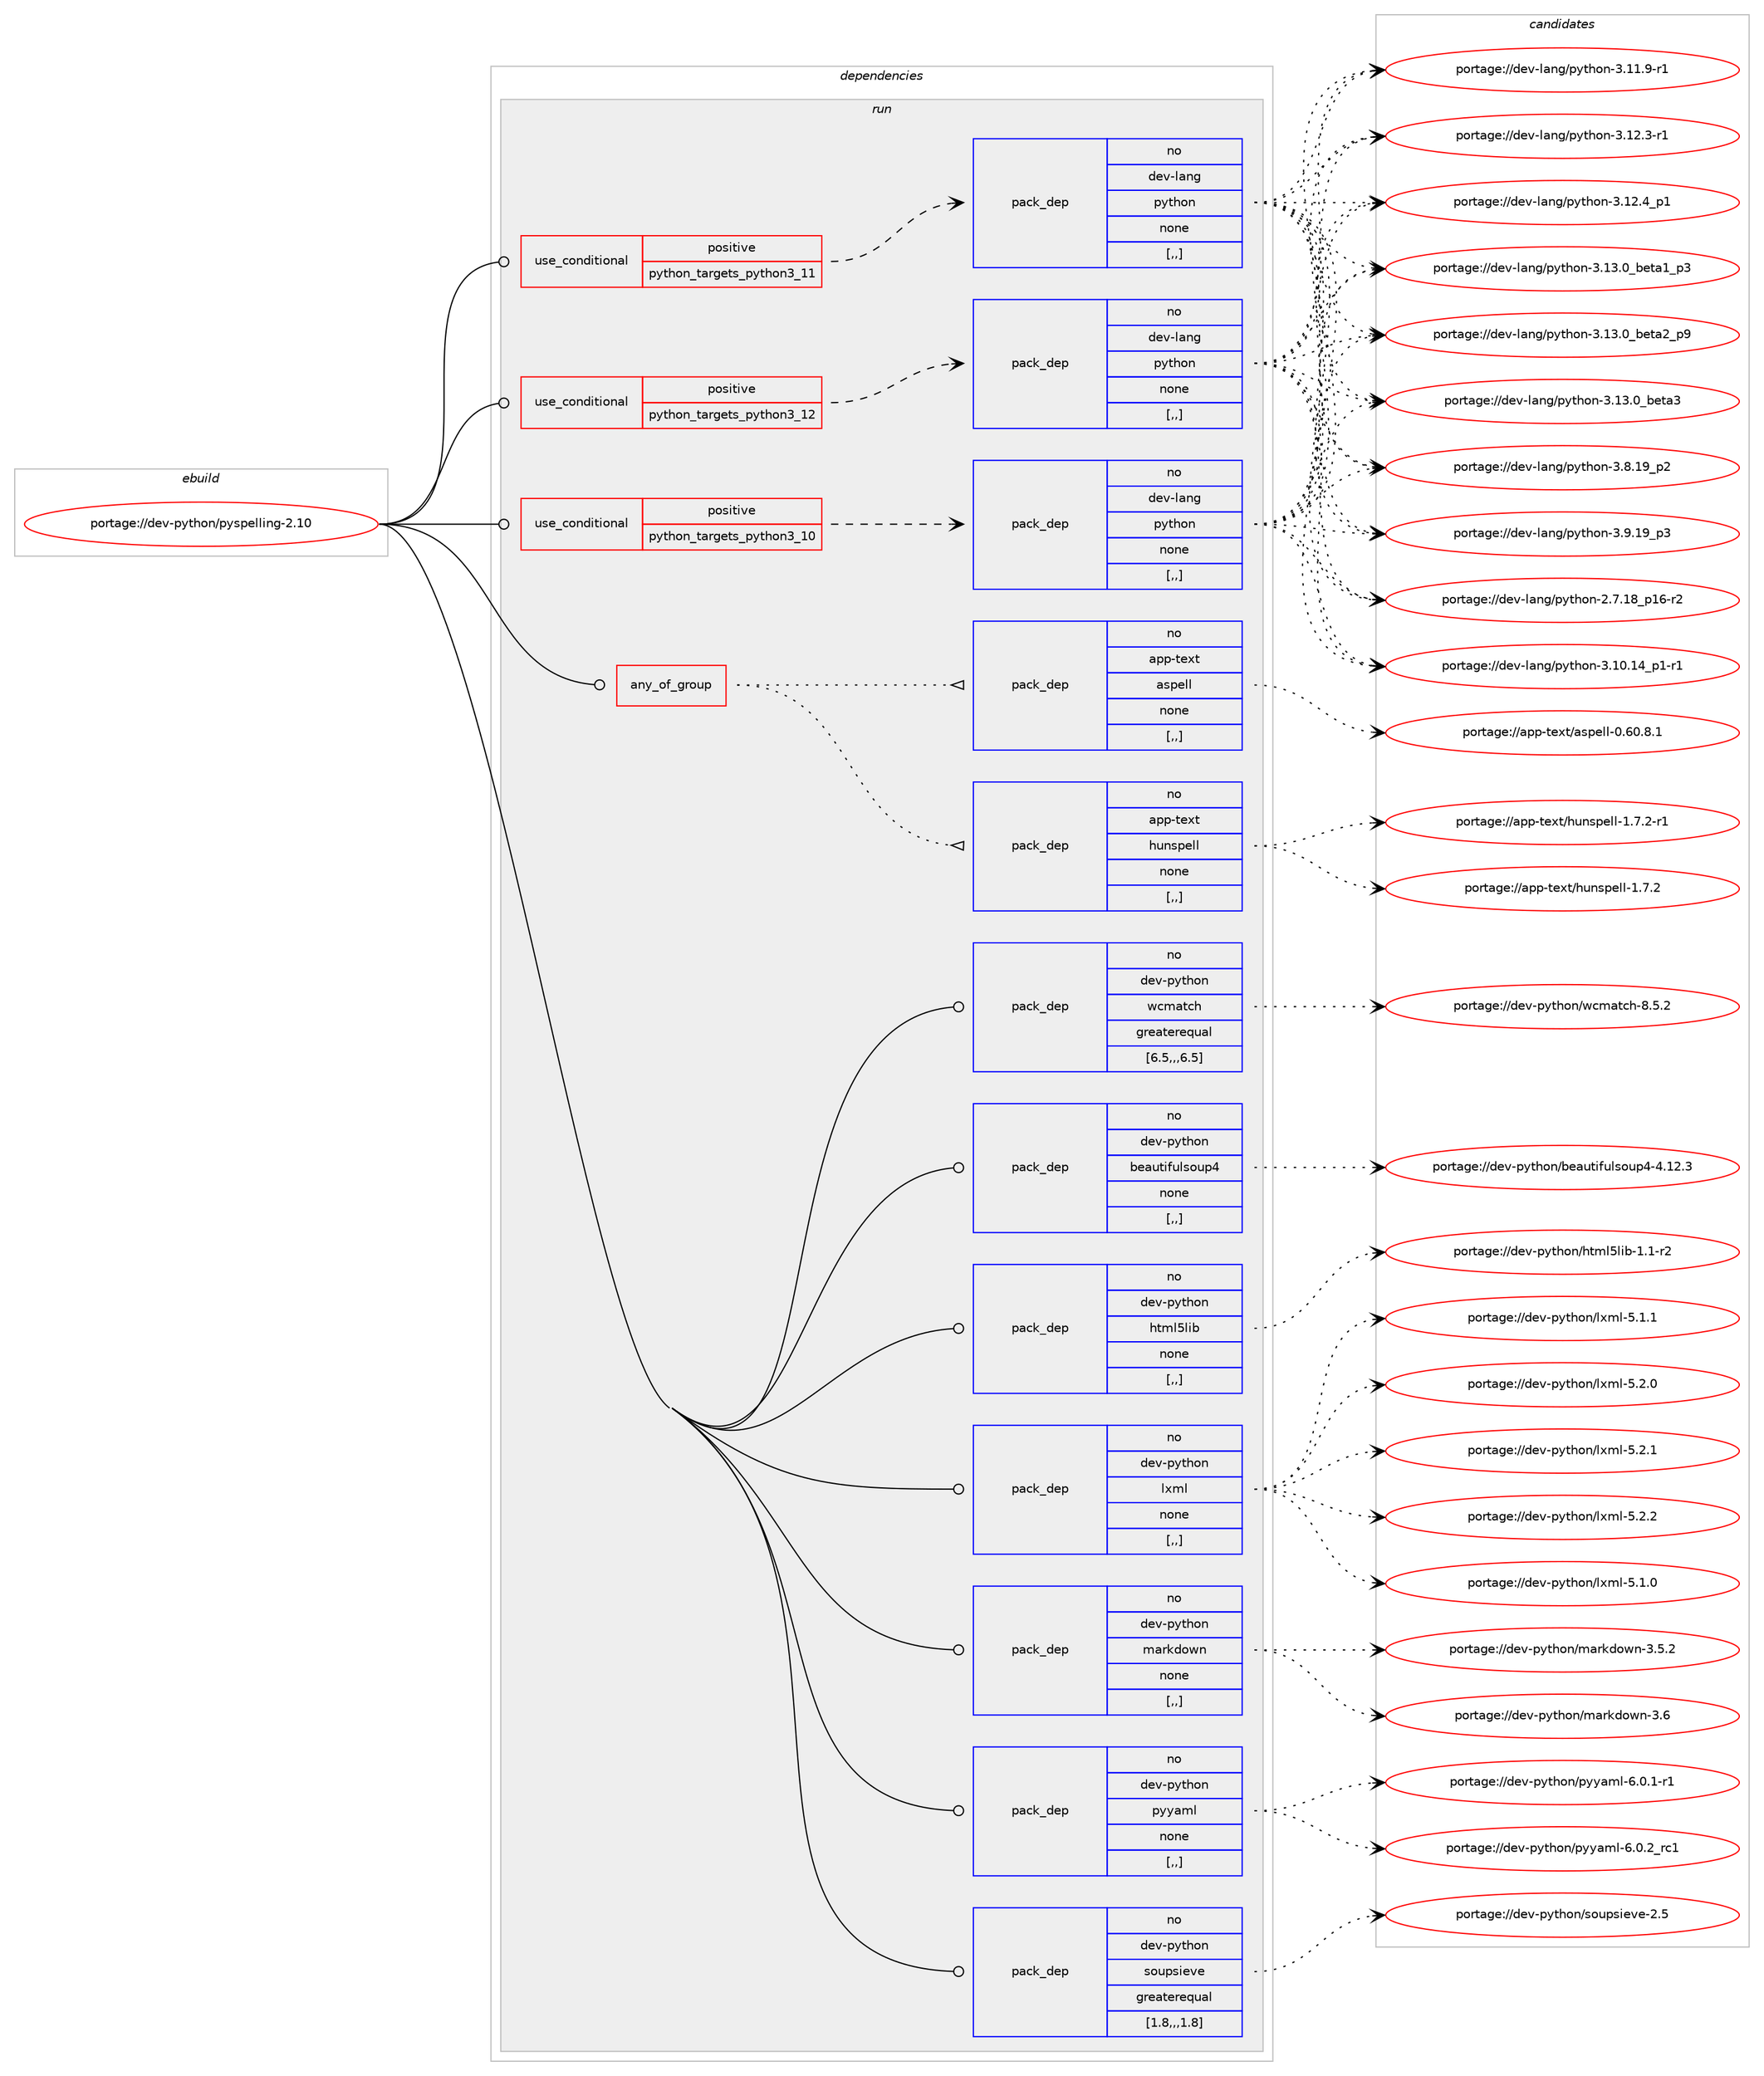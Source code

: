 digraph prolog {

# *************
# Graph options
# *************

newrank=true;
concentrate=true;
compound=true;
graph [rankdir=LR,fontname=Helvetica,fontsize=10,ranksep=1.5];#, ranksep=2.5, nodesep=0.2];
edge  [arrowhead=vee];
node  [fontname=Helvetica,fontsize=10];

# **********
# The ebuild
# **********

subgraph cluster_leftcol {
color=gray;
rank=same;
label=<<i>ebuild</i>>;
id [label="portage://dev-python/pyspelling-2.10", color=red, width=4, href="../dev-python/pyspelling-2.10.svg"];
}

# ****************
# The dependencies
# ****************

subgraph cluster_midcol {
color=gray;
label=<<i>dependencies</i>>;
subgraph cluster_compile {
fillcolor="#eeeeee";
style=filled;
label=<<i>compile</i>>;
}
subgraph cluster_compileandrun {
fillcolor="#eeeeee";
style=filled;
label=<<i>compile and run</i>>;
}
subgraph cluster_run {
fillcolor="#eeeeee";
style=filled;
label=<<i>run</i>>;
subgraph any1092 {
dependency154815 [label=<<TABLE BORDER="0" CELLBORDER="1" CELLSPACING="0" CELLPADDING="4"><TR><TD CELLPADDING="10">any_of_group</TD></TR></TABLE>>, shape=none, color=red];subgraph pack116989 {
dependency154816 [label=<<TABLE BORDER="0" CELLBORDER="1" CELLSPACING="0" CELLPADDING="4" WIDTH="220"><TR><TD ROWSPAN="6" CELLPADDING="30">pack_dep</TD></TR><TR><TD WIDTH="110">no</TD></TR><TR><TD>app-text</TD></TR><TR><TD>aspell</TD></TR><TR><TD>none</TD></TR><TR><TD>[,,]</TD></TR></TABLE>>, shape=none, color=blue];
}
dependency154815:e -> dependency154816:w [weight=20,style="dotted",arrowhead="oinv"];
subgraph pack116990 {
dependency154817 [label=<<TABLE BORDER="0" CELLBORDER="1" CELLSPACING="0" CELLPADDING="4" WIDTH="220"><TR><TD ROWSPAN="6" CELLPADDING="30">pack_dep</TD></TR><TR><TD WIDTH="110">no</TD></TR><TR><TD>app-text</TD></TR><TR><TD>hunspell</TD></TR><TR><TD>none</TD></TR><TR><TD>[,,]</TD></TR></TABLE>>, shape=none, color=blue];
}
dependency154815:e -> dependency154817:w [weight=20,style="dotted",arrowhead="oinv"];
}
id:e -> dependency154815:w [weight=20,style="solid",arrowhead="odot"];
subgraph cond36592 {
dependency154818 [label=<<TABLE BORDER="0" CELLBORDER="1" CELLSPACING="0" CELLPADDING="4"><TR><TD ROWSPAN="3" CELLPADDING="10">use_conditional</TD></TR><TR><TD>positive</TD></TR><TR><TD>python_targets_python3_10</TD></TR></TABLE>>, shape=none, color=red];
subgraph pack116991 {
dependency154819 [label=<<TABLE BORDER="0" CELLBORDER="1" CELLSPACING="0" CELLPADDING="4" WIDTH="220"><TR><TD ROWSPAN="6" CELLPADDING="30">pack_dep</TD></TR><TR><TD WIDTH="110">no</TD></TR><TR><TD>dev-lang</TD></TR><TR><TD>python</TD></TR><TR><TD>none</TD></TR><TR><TD>[,,]</TD></TR></TABLE>>, shape=none, color=blue];
}
dependency154818:e -> dependency154819:w [weight=20,style="dashed",arrowhead="vee"];
}
id:e -> dependency154818:w [weight=20,style="solid",arrowhead="odot"];
subgraph cond36593 {
dependency154820 [label=<<TABLE BORDER="0" CELLBORDER="1" CELLSPACING="0" CELLPADDING="4"><TR><TD ROWSPAN="3" CELLPADDING="10">use_conditional</TD></TR><TR><TD>positive</TD></TR><TR><TD>python_targets_python3_11</TD></TR></TABLE>>, shape=none, color=red];
subgraph pack116992 {
dependency154821 [label=<<TABLE BORDER="0" CELLBORDER="1" CELLSPACING="0" CELLPADDING="4" WIDTH="220"><TR><TD ROWSPAN="6" CELLPADDING="30">pack_dep</TD></TR><TR><TD WIDTH="110">no</TD></TR><TR><TD>dev-lang</TD></TR><TR><TD>python</TD></TR><TR><TD>none</TD></TR><TR><TD>[,,]</TD></TR></TABLE>>, shape=none, color=blue];
}
dependency154820:e -> dependency154821:w [weight=20,style="dashed",arrowhead="vee"];
}
id:e -> dependency154820:w [weight=20,style="solid",arrowhead="odot"];
subgraph cond36594 {
dependency154822 [label=<<TABLE BORDER="0" CELLBORDER="1" CELLSPACING="0" CELLPADDING="4"><TR><TD ROWSPAN="3" CELLPADDING="10">use_conditional</TD></TR><TR><TD>positive</TD></TR><TR><TD>python_targets_python3_12</TD></TR></TABLE>>, shape=none, color=red];
subgraph pack116993 {
dependency154823 [label=<<TABLE BORDER="0" CELLBORDER="1" CELLSPACING="0" CELLPADDING="4" WIDTH="220"><TR><TD ROWSPAN="6" CELLPADDING="30">pack_dep</TD></TR><TR><TD WIDTH="110">no</TD></TR><TR><TD>dev-lang</TD></TR><TR><TD>python</TD></TR><TR><TD>none</TD></TR><TR><TD>[,,]</TD></TR></TABLE>>, shape=none, color=blue];
}
dependency154822:e -> dependency154823:w [weight=20,style="dashed",arrowhead="vee"];
}
id:e -> dependency154822:w [weight=20,style="solid",arrowhead="odot"];
subgraph pack116994 {
dependency154824 [label=<<TABLE BORDER="0" CELLBORDER="1" CELLSPACING="0" CELLPADDING="4" WIDTH="220"><TR><TD ROWSPAN="6" CELLPADDING="30">pack_dep</TD></TR><TR><TD WIDTH="110">no</TD></TR><TR><TD>dev-python</TD></TR><TR><TD>beautifulsoup4</TD></TR><TR><TD>none</TD></TR><TR><TD>[,,]</TD></TR></TABLE>>, shape=none, color=blue];
}
id:e -> dependency154824:w [weight=20,style="solid",arrowhead="odot"];
subgraph pack116995 {
dependency154825 [label=<<TABLE BORDER="0" CELLBORDER="1" CELLSPACING="0" CELLPADDING="4" WIDTH="220"><TR><TD ROWSPAN="6" CELLPADDING="30">pack_dep</TD></TR><TR><TD WIDTH="110">no</TD></TR><TR><TD>dev-python</TD></TR><TR><TD>html5lib</TD></TR><TR><TD>none</TD></TR><TR><TD>[,,]</TD></TR></TABLE>>, shape=none, color=blue];
}
id:e -> dependency154825:w [weight=20,style="solid",arrowhead="odot"];
subgraph pack116996 {
dependency154826 [label=<<TABLE BORDER="0" CELLBORDER="1" CELLSPACING="0" CELLPADDING="4" WIDTH="220"><TR><TD ROWSPAN="6" CELLPADDING="30">pack_dep</TD></TR><TR><TD WIDTH="110">no</TD></TR><TR><TD>dev-python</TD></TR><TR><TD>lxml</TD></TR><TR><TD>none</TD></TR><TR><TD>[,,]</TD></TR></TABLE>>, shape=none, color=blue];
}
id:e -> dependency154826:w [weight=20,style="solid",arrowhead="odot"];
subgraph pack116997 {
dependency154827 [label=<<TABLE BORDER="0" CELLBORDER="1" CELLSPACING="0" CELLPADDING="4" WIDTH="220"><TR><TD ROWSPAN="6" CELLPADDING="30">pack_dep</TD></TR><TR><TD WIDTH="110">no</TD></TR><TR><TD>dev-python</TD></TR><TR><TD>markdown</TD></TR><TR><TD>none</TD></TR><TR><TD>[,,]</TD></TR></TABLE>>, shape=none, color=blue];
}
id:e -> dependency154827:w [weight=20,style="solid",arrowhead="odot"];
subgraph pack116998 {
dependency154828 [label=<<TABLE BORDER="0" CELLBORDER="1" CELLSPACING="0" CELLPADDING="4" WIDTH="220"><TR><TD ROWSPAN="6" CELLPADDING="30">pack_dep</TD></TR><TR><TD WIDTH="110">no</TD></TR><TR><TD>dev-python</TD></TR><TR><TD>pyyaml</TD></TR><TR><TD>none</TD></TR><TR><TD>[,,]</TD></TR></TABLE>>, shape=none, color=blue];
}
id:e -> dependency154828:w [weight=20,style="solid",arrowhead="odot"];
subgraph pack116999 {
dependency154829 [label=<<TABLE BORDER="0" CELLBORDER="1" CELLSPACING="0" CELLPADDING="4" WIDTH="220"><TR><TD ROWSPAN="6" CELLPADDING="30">pack_dep</TD></TR><TR><TD WIDTH="110">no</TD></TR><TR><TD>dev-python</TD></TR><TR><TD>soupsieve</TD></TR><TR><TD>greaterequal</TD></TR><TR><TD>[1.8,,,1.8]</TD></TR></TABLE>>, shape=none, color=blue];
}
id:e -> dependency154829:w [weight=20,style="solid",arrowhead="odot"];
subgraph pack117000 {
dependency154830 [label=<<TABLE BORDER="0" CELLBORDER="1" CELLSPACING="0" CELLPADDING="4" WIDTH="220"><TR><TD ROWSPAN="6" CELLPADDING="30">pack_dep</TD></TR><TR><TD WIDTH="110">no</TD></TR><TR><TD>dev-python</TD></TR><TR><TD>wcmatch</TD></TR><TR><TD>greaterequal</TD></TR><TR><TD>[6.5,,,6.5]</TD></TR></TABLE>>, shape=none, color=blue];
}
id:e -> dependency154830:w [weight=20,style="solid",arrowhead="odot"];
}
}

# **************
# The candidates
# **************

subgraph cluster_choices {
rank=same;
color=gray;
label=<<i>candidates</i>>;

subgraph choice116989 {
color=black;
nodesep=1;
choice97112112451161011201164797115112101108108454846544846564649 [label="portage://app-text/aspell-0.60.8.1", color=red, width=4,href="../app-text/aspell-0.60.8.1.svg"];
dependency154816:e -> choice97112112451161011201164797115112101108108454846544846564649:w [style=dotted,weight="100"];
}
subgraph choice116990 {
color=black;
nodesep=1;
choice971121124511610112011647104117110115112101108108454946554650 [label="portage://app-text/hunspell-1.7.2", color=red, width=4,href="../app-text/hunspell-1.7.2.svg"];
choice9711211245116101120116471041171101151121011081084549465546504511449 [label="portage://app-text/hunspell-1.7.2-r1", color=red, width=4,href="../app-text/hunspell-1.7.2-r1.svg"];
dependency154817:e -> choice971121124511610112011647104117110115112101108108454946554650:w [style=dotted,weight="100"];
dependency154817:e -> choice9711211245116101120116471041171101151121011081084549465546504511449:w [style=dotted,weight="100"];
}
subgraph choice116991 {
color=black;
nodesep=1;
choice100101118451089711010347112121116104111110455046554649569511249544511450 [label="portage://dev-lang/python-2.7.18_p16-r2", color=red, width=4,href="../dev-lang/python-2.7.18_p16-r2.svg"];
choice100101118451089711010347112121116104111110455146494846495295112494511449 [label="portage://dev-lang/python-3.10.14_p1-r1", color=red, width=4,href="../dev-lang/python-3.10.14_p1-r1.svg"];
choice100101118451089711010347112121116104111110455146494946574511449 [label="portage://dev-lang/python-3.11.9-r1", color=red, width=4,href="../dev-lang/python-3.11.9-r1.svg"];
choice100101118451089711010347112121116104111110455146495046514511449 [label="portage://dev-lang/python-3.12.3-r1", color=red, width=4,href="../dev-lang/python-3.12.3-r1.svg"];
choice100101118451089711010347112121116104111110455146495046529511249 [label="portage://dev-lang/python-3.12.4_p1", color=red, width=4,href="../dev-lang/python-3.12.4_p1.svg"];
choice10010111845108971101034711212111610411111045514649514648959810111697499511251 [label="portage://dev-lang/python-3.13.0_beta1_p3", color=red, width=4,href="../dev-lang/python-3.13.0_beta1_p3.svg"];
choice10010111845108971101034711212111610411111045514649514648959810111697509511257 [label="portage://dev-lang/python-3.13.0_beta2_p9", color=red, width=4,href="../dev-lang/python-3.13.0_beta2_p9.svg"];
choice1001011184510897110103471121211161041111104551464951464895981011169751 [label="portage://dev-lang/python-3.13.0_beta3", color=red, width=4,href="../dev-lang/python-3.13.0_beta3.svg"];
choice100101118451089711010347112121116104111110455146564649579511250 [label="portage://dev-lang/python-3.8.19_p2", color=red, width=4,href="../dev-lang/python-3.8.19_p2.svg"];
choice100101118451089711010347112121116104111110455146574649579511251 [label="portage://dev-lang/python-3.9.19_p3", color=red, width=4,href="../dev-lang/python-3.9.19_p3.svg"];
dependency154819:e -> choice100101118451089711010347112121116104111110455046554649569511249544511450:w [style=dotted,weight="100"];
dependency154819:e -> choice100101118451089711010347112121116104111110455146494846495295112494511449:w [style=dotted,weight="100"];
dependency154819:e -> choice100101118451089711010347112121116104111110455146494946574511449:w [style=dotted,weight="100"];
dependency154819:e -> choice100101118451089711010347112121116104111110455146495046514511449:w [style=dotted,weight="100"];
dependency154819:e -> choice100101118451089711010347112121116104111110455146495046529511249:w [style=dotted,weight="100"];
dependency154819:e -> choice10010111845108971101034711212111610411111045514649514648959810111697499511251:w [style=dotted,weight="100"];
dependency154819:e -> choice10010111845108971101034711212111610411111045514649514648959810111697509511257:w [style=dotted,weight="100"];
dependency154819:e -> choice1001011184510897110103471121211161041111104551464951464895981011169751:w [style=dotted,weight="100"];
dependency154819:e -> choice100101118451089711010347112121116104111110455146564649579511250:w [style=dotted,weight="100"];
dependency154819:e -> choice100101118451089711010347112121116104111110455146574649579511251:w [style=dotted,weight="100"];
}
subgraph choice116992 {
color=black;
nodesep=1;
choice100101118451089711010347112121116104111110455046554649569511249544511450 [label="portage://dev-lang/python-2.7.18_p16-r2", color=red, width=4,href="../dev-lang/python-2.7.18_p16-r2.svg"];
choice100101118451089711010347112121116104111110455146494846495295112494511449 [label="portage://dev-lang/python-3.10.14_p1-r1", color=red, width=4,href="../dev-lang/python-3.10.14_p1-r1.svg"];
choice100101118451089711010347112121116104111110455146494946574511449 [label="portage://dev-lang/python-3.11.9-r1", color=red, width=4,href="../dev-lang/python-3.11.9-r1.svg"];
choice100101118451089711010347112121116104111110455146495046514511449 [label="portage://dev-lang/python-3.12.3-r1", color=red, width=4,href="../dev-lang/python-3.12.3-r1.svg"];
choice100101118451089711010347112121116104111110455146495046529511249 [label="portage://dev-lang/python-3.12.4_p1", color=red, width=4,href="../dev-lang/python-3.12.4_p1.svg"];
choice10010111845108971101034711212111610411111045514649514648959810111697499511251 [label="portage://dev-lang/python-3.13.0_beta1_p3", color=red, width=4,href="../dev-lang/python-3.13.0_beta1_p3.svg"];
choice10010111845108971101034711212111610411111045514649514648959810111697509511257 [label="portage://dev-lang/python-3.13.0_beta2_p9", color=red, width=4,href="../dev-lang/python-3.13.0_beta2_p9.svg"];
choice1001011184510897110103471121211161041111104551464951464895981011169751 [label="portage://dev-lang/python-3.13.0_beta3", color=red, width=4,href="../dev-lang/python-3.13.0_beta3.svg"];
choice100101118451089711010347112121116104111110455146564649579511250 [label="portage://dev-lang/python-3.8.19_p2", color=red, width=4,href="../dev-lang/python-3.8.19_p2.svg"];
choice100101118451089711010347112121116104111110455146574649579511251 [label="portage://dev-lang/python-3.9.19_p3", color=red, width=4,href="../dev-lang/python-3.9.19_p3.svg"];
dependency154821:e -> choice100101118451089711010347112121116104111110455046554649569511249544511450:w [style=dotted,weight="100"];
dependency154821:e -> choice100101118451089711010347112121116104111110455146494846495295112494511449:w [style=dotted,weight="100"];
dependency154821:e -> choice100101118451089711010347112121116104111110455146494946574511449:w [style=dotted,weight="100"];
dependency154821:e -> choice100101118451089711010347112121116104111110455146495046514511449:w [style=dotted,weight="100"];
dependency154821:e -> choice100101118451089711010347112121116104111110455146495046529511249:w [style=dotted,weight="100"];
dependency154821:e -> choice10010111845108971101034711212111610411111045514649514648959810111697499511251:w [style=dotted,weight="100"];
dependency154821:e -> choice10010111845108971101034711212111610411111045514649514648959810111697509511257:w [style=dotted,weight="100"];
dependency154821:e -> choice1001011184510897110103471121211161041111104551464951464895981011169751:w [style=dotted,weight="100"];
dependency154821:e -> choice100101118451089711010347112121116104111110455146564649579511250:w [style=dotted,weight="100"];
dependency154821:e -> choice100101118451089711010347112121116104111110455146574649579511251:w [style=dotted,weight="100"];
}
subgraph choice116993 {
color=black;
nodesep=1;
choice100101118451089711010347112121116104111110455046554649569511249544511450 [label="portage://dev-lang/python-2.7.18_p16-r2", color=red, width=4,href="../dev-lang/python-2.7.18_p16-r2.svg"];
choice100101118451089711010347112121116104111110455146494846495295112494511449 [label="portage://dev-lang/python-3.10.14_p1-r1", color=red, width=4,href="../dev-lang/python-3.10.14_p1-r1.svg"];
choice100101118451089711010347112121116104111110455146494946574511449 [label="portage://dev-lang/python-3.11.9-r1", color=red, width=4,href="../dev-lang/python-3.11.9-r1.svg"];
choice100101118451089711010347112121116104111110455146495046514511449 [label="portage://dev-lang/python-3.12.3-r1", color=red, width=4,href="../dev-lang/python-3.12.3-r1.svg"];
choice100101118451089711010347112121116104111110455146495046529511249 [label="portage://dev-lang/python-3.12.4_p1", color=red, width=4,href="../dev-lang/python-3.12.4_p1.svg"];
choice10010111845108971101034711212111610411111045514649514648959810111697499511251 [label="portage://dev-lang/python-3.13.0_beta1_p3", color=red, width=4,href="../dev-lang/python-3.13.0_beta1_p3.svg"];
choice10010111845108971101034711212111610411111045514649514648959810111697509511257 [label="portage://dev-lang/python-3.13.0_beta2_p9", color=red, width=4,href="../dev-lang/python-3.13.0_beta2_p9.svg"];
choice1001011184510897110103471121211161041111104551464951464895981011169751 [label="portage://dev-lang/python-3.13.0_beta3", color=red, width=4,href="../dev-lang/python-3.13.0_beta3.svg"];
choice100101118451089711010347112121116104111110455146564649579511250 [label="portage://dev-lang/python-3.8.19_p2", color=red, width=4,href="../dev-lang/python-3.8.19_p2.svg"];
choice100101118451089711010347112121116104111110455146574649579511251 [label="portage://dev-lang/python-3.9.19_p3", color=red, width=4,href="../dev-lang/python-3.9.19_p3.svg"];
dependency154823:e -> choice100101118451089711010347112121116104111110455046554649569511249544511450:w [style=dotted,weight="100"];
dependency154823:e -> choice100101118451089711010347112121116104111110455146494846495295112494511449:w [style=dotted,weight="100"];
dependency154823:e -> choice100101118451089711010347112121116104111110455146494946574511449:w [style=dotted,weight="100"];
dependency154823:e -> choice100101118451089711010347112121116104111110455146495046514511449:w [style=dotted,weight="100"];
dependency154823:e -> choice100101118451089711010347112121116104111110455146495046529511249:w [style=dotted,weight="100"];
dependency154823:e -> choice10010111845108971101034711212111610411111045514649514648959810111697499511251:w [style=dotted,weight="100"];
dependency154823:e -> choice10010111845108971101034711212111610411111045514649514648959810111697509511257:w [style=dotted,weight="100"];
dependency154823:e -> choice1001011184510897110103471121211161041111104551464951464895981011169751:w [style=dotted,weight="100"];
dependency154823:e -> choice100101118451089711010347112121116104111110455146564649579511250:w [style=dotted,weight="100"];
dependency154823:e -> choice100101118451089711010347112121116104111110455146574649579511251:w [style=dotted,weight="100"];
}
subgraph choice116994 {
color=black;
nodesep=1;
choice100101118451121211161041111104798101971171161051021171081151111171125245524649504651 [label="portage://dev-python/beautifulsoup4-4.12.3", color=red, width=4,href="../dev-python/beautifulsoup4-4.12.3.svg"];
dependency154824:e -> choice100101118451121211161041111104798101971171161051021171081151111171125245524649504651:w [style=dotted,weight="100"];
}
subgraph choice116995 {
color=black;
nodesep=1;
choice10010111845112121116104111110471041161091085310810598454946494511450 [label="portage://dev-python/html5lib-1.1-r2", color=red, width=4,href="../dev-python/html5lib-1.1-r2.svg"];
dependency154825:e -> choice10010111845112121116104111110471041161091085310810598454946494511450:w [style=dotted,weight="100"];
}
subgraph choice116996 {
color=black;
nodesep=1;
choice1001011184511212111610411111047108120109108455346494648 [label="portage://dev-python/lxml-5.1.0", color=red, width=4,href="../dev-python/lxml-5.1.0.svg"];
choice1001011184511212111610411111047108120109108455346494649 [label="portage://dev-python/lxml-5.1.1", color=red, width=4,href="../dev-python/lxml-5.1.1.svg"];
choice1001011184511212111610411111047108120109108455346504648 [label="portage://dev-python/lxml-5.2.0", color=red, width=4,href="../dev-python/lxml-5.2.0.svg"];
choice1001011184511212111610411111047108120109108455346504649 [label="portage://dev-python/lxml-5.2.1", color=red, width=4,href="../dev-python/lxml-5.2.1.svg"];
choice1001011184511212111610411111047108120109108455346504650 [label="portage://dev-python/lxml-5.2.2", color=red, width=4,href="../dev-python/lxml-5.2.2.svg"];
dependency154826:e -> choice1001011184511212111610411111047108120109108455346494648:w [style=dotted,weight="100"];
dependency154826:e -> choice1001011184511212111610411111047108120109108455346494649:w [style=dotted,weight="100"];
dependency154826:e -> choice1001011184511212111610411111047108120109108455346504648:w [style=dotted,weight="100"];
dependency154826:e -> choice1001011184511212111610411111047108120109108455346504649:w [style=dotted,weight="100"];
dependency154826:e -> choice1001011184511212111610411111047108120109108455346504650:w [style=dotted,weight="100"];
}
subgraph choice116997 {
color=black;
nodesep=1;
choice100101118451121211161041111104710997114107100111119110455146534650 [label="portage://dev-python/markdown-3.5.2", color=red, width=4,href="../dev-python/markdown-3.5.2.svg"];
choice10010111845112121116104111110471099711410710011111911045514654 [label="portage://dev-python/markdown-3.6", color=red, width=4,href="../dev-python/markdown-3.6.svg"];
dependency154827:e -> choice100101118451121211161041111104710997114107100111119110455146534650:w [style=dotted,weight="100"];
dependency154827:e -> choice10010111845112121116104111110471099711410710011111911045514654:w [style=dotted,weight="100"];
}
subgraph choice116998 {
color=black;
nodesep=1;
choice1001011184511212111610411111047112121121971091084554464846494511449 [label="portage://dev-python/pyyaml-6.0.1-r1", color=red, width=4,href="../dev-python/pyyaml-6.0.1-r1.svg"];
choice100101118451121211161041111104711212112197109108455446484650951149949 [label="portage://dev-python/pyyaml-6.0.2_rc1", color=red, width=4,href="../dev-python/pyyaml-6.0.2_rc1.svg"];
dependency154828:e -> choice1001011184511212111610411111047112121121971091084554464846494511449:w [style=dotted,weight="100"];
dependency154828:e -> choice100101118451121211161041111104711212112197109108455446484650951149949:w [style=dotted,weight="100"];
}
subgraph choice116999 {
color=black;
nodesep=1;
choice100101118451121211161041111104711511111711211510510111810145504653 [label="portage://dev-python/soupsieve-2.5", color=red, width=4,href="../dev-python/soupsieve-2.5.svg"];
dependency154829:e -> choice100101118451121211161041111104711511111711211510510111810145504653:w [style=dotted,weight="100"];
}
subgraph choice117000 {
color=black;
nodesep=1;
choice1001011184511212111610411111047119991099711699104455646534650 [label="portage://dev-python/wcmatch-8.5.2", color=red, width=4,href="../dev-python/wcmatch-8.5.2.svg"];
dependency154830:e -> choice1001011184511212111610411111047119991099711699104455646534650:w [style=dotted,weight="100"];
}
}

}
